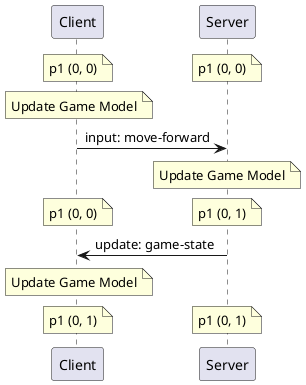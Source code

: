 @startuml Basic Network - Sequence

participant Client
participant Server

note over Client: p1 (0, 0)
/ note over Server: p1 (0, 0)

note over Client: Update Game Model

Client -> Server: input: move-forward
note over Server: Update Game Model
note over Client: p1 (0, 0)
/ note over Server: p1 (0, 1)
Server -> Client: update: game-state

note over Client: Update Game Model
note over Client: p1 (0, 1)
/ note over Server: p1 (0, 1)

@enduml
